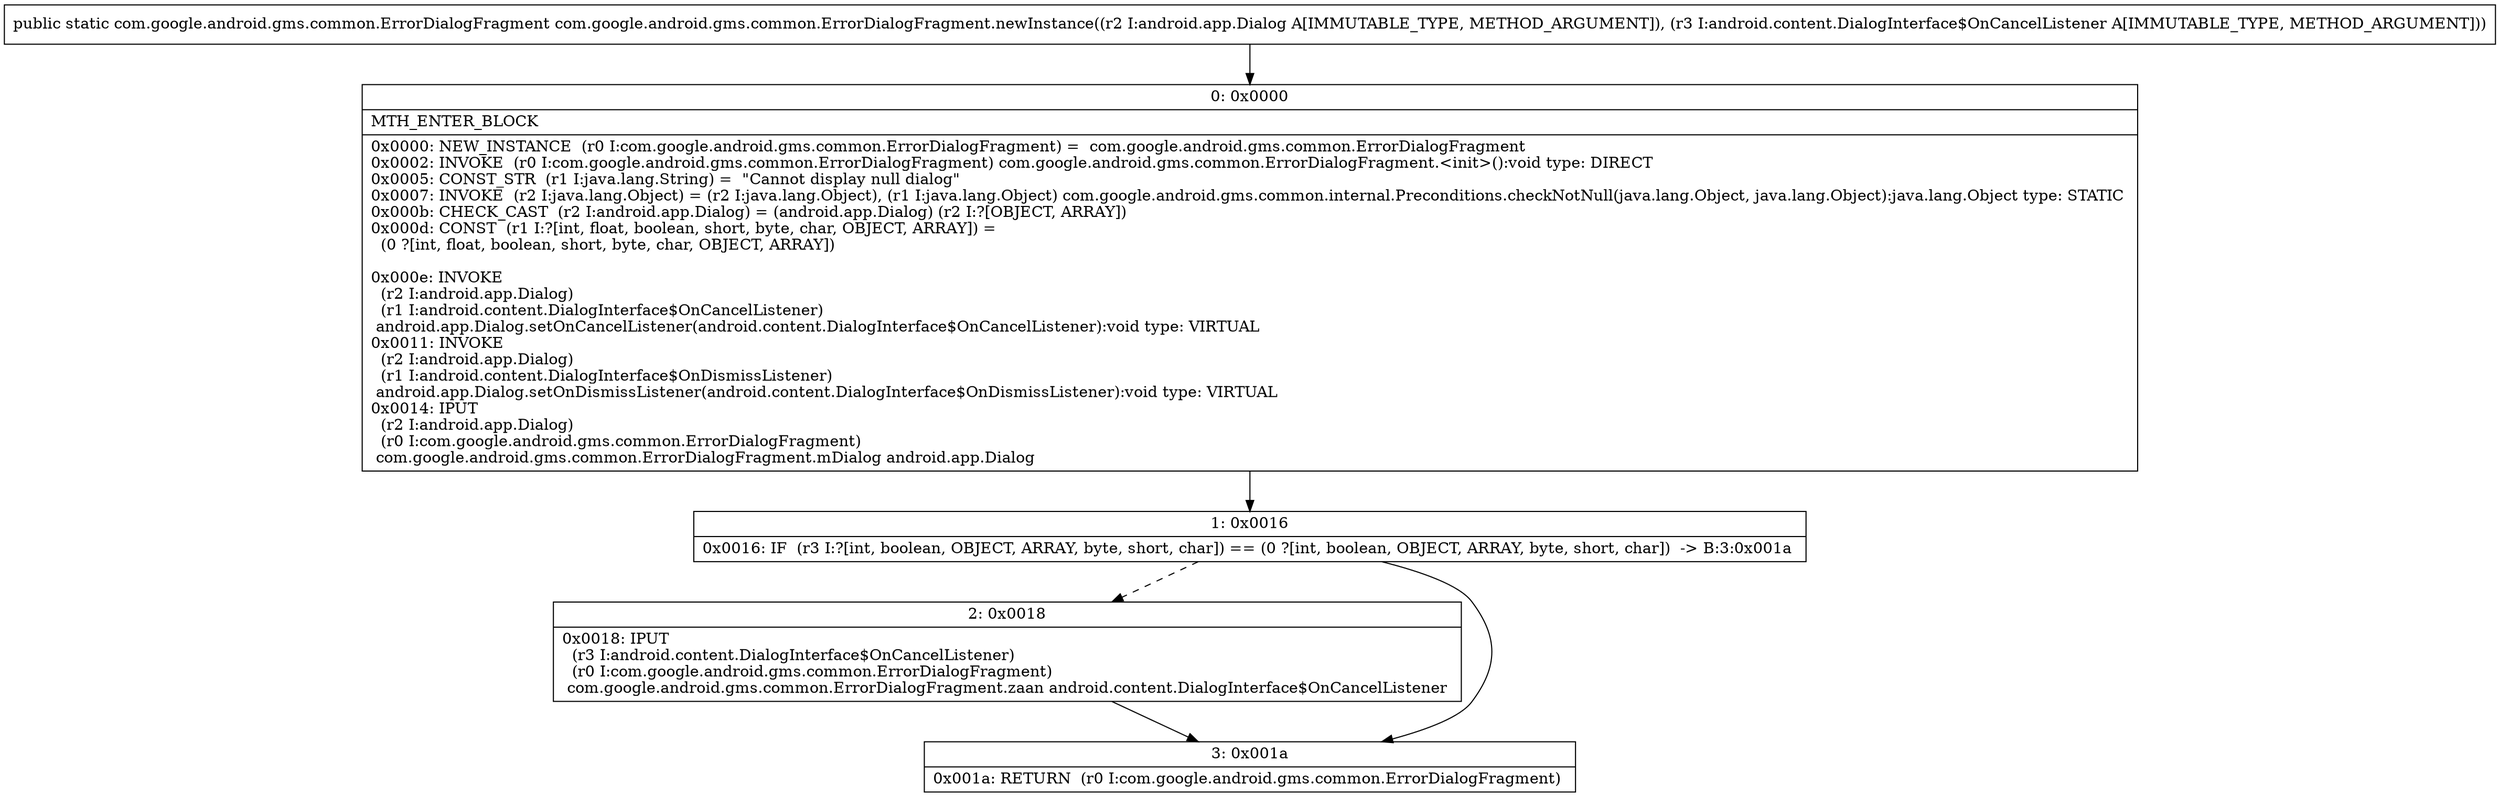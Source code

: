 digraph "CFG forcom.google.android.gms.common.ErrorDialogFragment.newInstance(Landroid\/app\/Dialog;Landroid\/content\/DialogInterface$OnCancelListener;)Lcom\/google\/android\/gms\/common\/ErrorDialogFragment;" {
Node_0 [shape=record,label="{0\:\ 0x0000|MTH_ENTER_BLOCK\l|0x0000: NEW_INSTANCE  (r0 I:com.google.android.gms.common.ErrorDialogFragment) =  com.google.android.gms.common.ErrorDialogFragment \l0x0002: INVOKE  (r0 I:com.google.android.gms.common.ErrorDialogFragment) com.google.android.gms.common.ErrorDialogFragment.\<init\>():void type: DIRECT \l0x0005: CONST_STR  (r1 I:java.lang.String) =  \"Cannot display null dialog\" \l0x0007: INVOKE  (r2 I:java.lang.Object) = (r2 I:java.lang.Object), (r1 I:java.lang.Object) com.google.android.gms.common.internal.Preconditions.checkNotNull(java.lang.Object, java.lang.Object):java.lang.Object type: STATIC \l0x000b: CHECK_CAST  (r2 I:android.app.Dialog) = (android.app.Dialog) (r2 I:?[OBJECT, ARRAY]) \l0x000d: CONST  (r1 I:?[int, float, boolean, short, byte, char, OBJECT, ARRAY]) = \l  (0 ?[int, float, boolean, short, byte, char, OBJECT, ARRAY])\l \l0x000e: INVOKE  \l  (r2 I:android.app.Dialog)\l  (r1 I:android.content.DialogInterface$OnCancelListener)\l android.app.Dialog.setOnCancelListener(android.content.DialogInterface$OnCancelListener):void type: VIRTUAL \l0x0011: INVOKE  \l  (r2 I:android.app.Dialog)\l  (r1 I:android.content.DialogInterface$OnDismissListener)\l android.app.Dialog.setOnDismissListener(android.content.DialogInterface$OnDismissListener):void type: VIRTUAL \l0x0014: IPUT  \l  (r2 I:android.app.Dialog)\l  (r0 I:com.google.android.gms.common.ErrorDialogFragment)\l com.google.android.gms.common.ErrorDialogFragment.mDialog android.app.Dialog \l}"];
Node_1 [shape=record,label="{1\:\ 0x0016|0x0016: IF  (r3 I:?[int, boolean, OBJECT, ARRAY, byte, short, char]) == (0 ?[int, boolean, OBJECT, ARRAY, byte, short, char])  \-\> B:3:0x001a \l}"];
Node_2 [shape=record,label="{2\:\ 0x0018|0x0018: IPUT  \l  (r3 I:android.content.DialogInterface$OnCancelListener)\l  (r0 I:com.google.android.gms.common.ErrorDialogFragment)\l com.google.android.gms.common.ErrorDialogFragment.zaan android.content.DialogInterface$OnCancelListener \l}"];
Node_3 [shape=record,label="{3\:\ 0x001a|0x001a: RETURN  (r0 I:com.google.android.gms.common.ErrorDialogFragment) \l}"];
MethodNode[shape=record,label="{public static com.google.android.gms.common.ErrorDialogFragment com.google.android.gms.common.ErrorDialogFragment.newInstance((r2 I:android.app.Dialog A[IMMUTABLE_TYPE, METHOD_ARGUMENT]), (r3 I:android.content.DialogInterface$OnCancelListener A[IMMUTABLE_TYPE, METHOD_ARGUMENT])) }"];
MethodNode -> Node_0;
Node_0 -> Node_1;
Node_1 -> Node_2[style=dashed];
Node_1 -> Node_3;
Node_2 -> Node_3;
}

